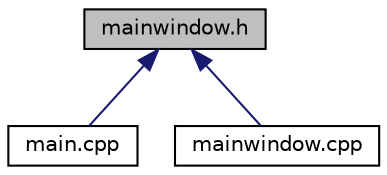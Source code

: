 digraph "mainwindow.h"
{
 // LATEX_PDF_SIZE
  edge [fontname="Helvetica",fontsize="10",labelfontname="Helvetica",labelfontsize="10"];
  node [fontname="Helvetica",fontsize="10",shape=record];
  Node1 [label="mainwindow.h",height=0.2,width=0.4,color="black", fillcolor="grey75", style="filled", fontcolor="black",tooltip="Definición de la clase MainWindow."];
  Node1 -> Node2 [dir="back",color="midnightblue",fontsize="10",style="solid",fontname="Helvetica"];
  Node2 [label="main.cpp",height=0.2,width=0.4,color="black", fillcolor="white", style="filled",URL="$main_8cpp.html",tooltip="Punto de entrada de la aplicación."];
  Node1 -> Node3 [dir="back",color="midnightblue",fontsize="10",style="solid",fontname="Helvetica"];
  Node3 [label="mainwindow.cpp",height=0.2,width=0.4,color="black", fillcolor="white", style="filled",URL="$mainwindow_8cpp.html",tooltip="Implementación de la clase MainWindow."];
}
